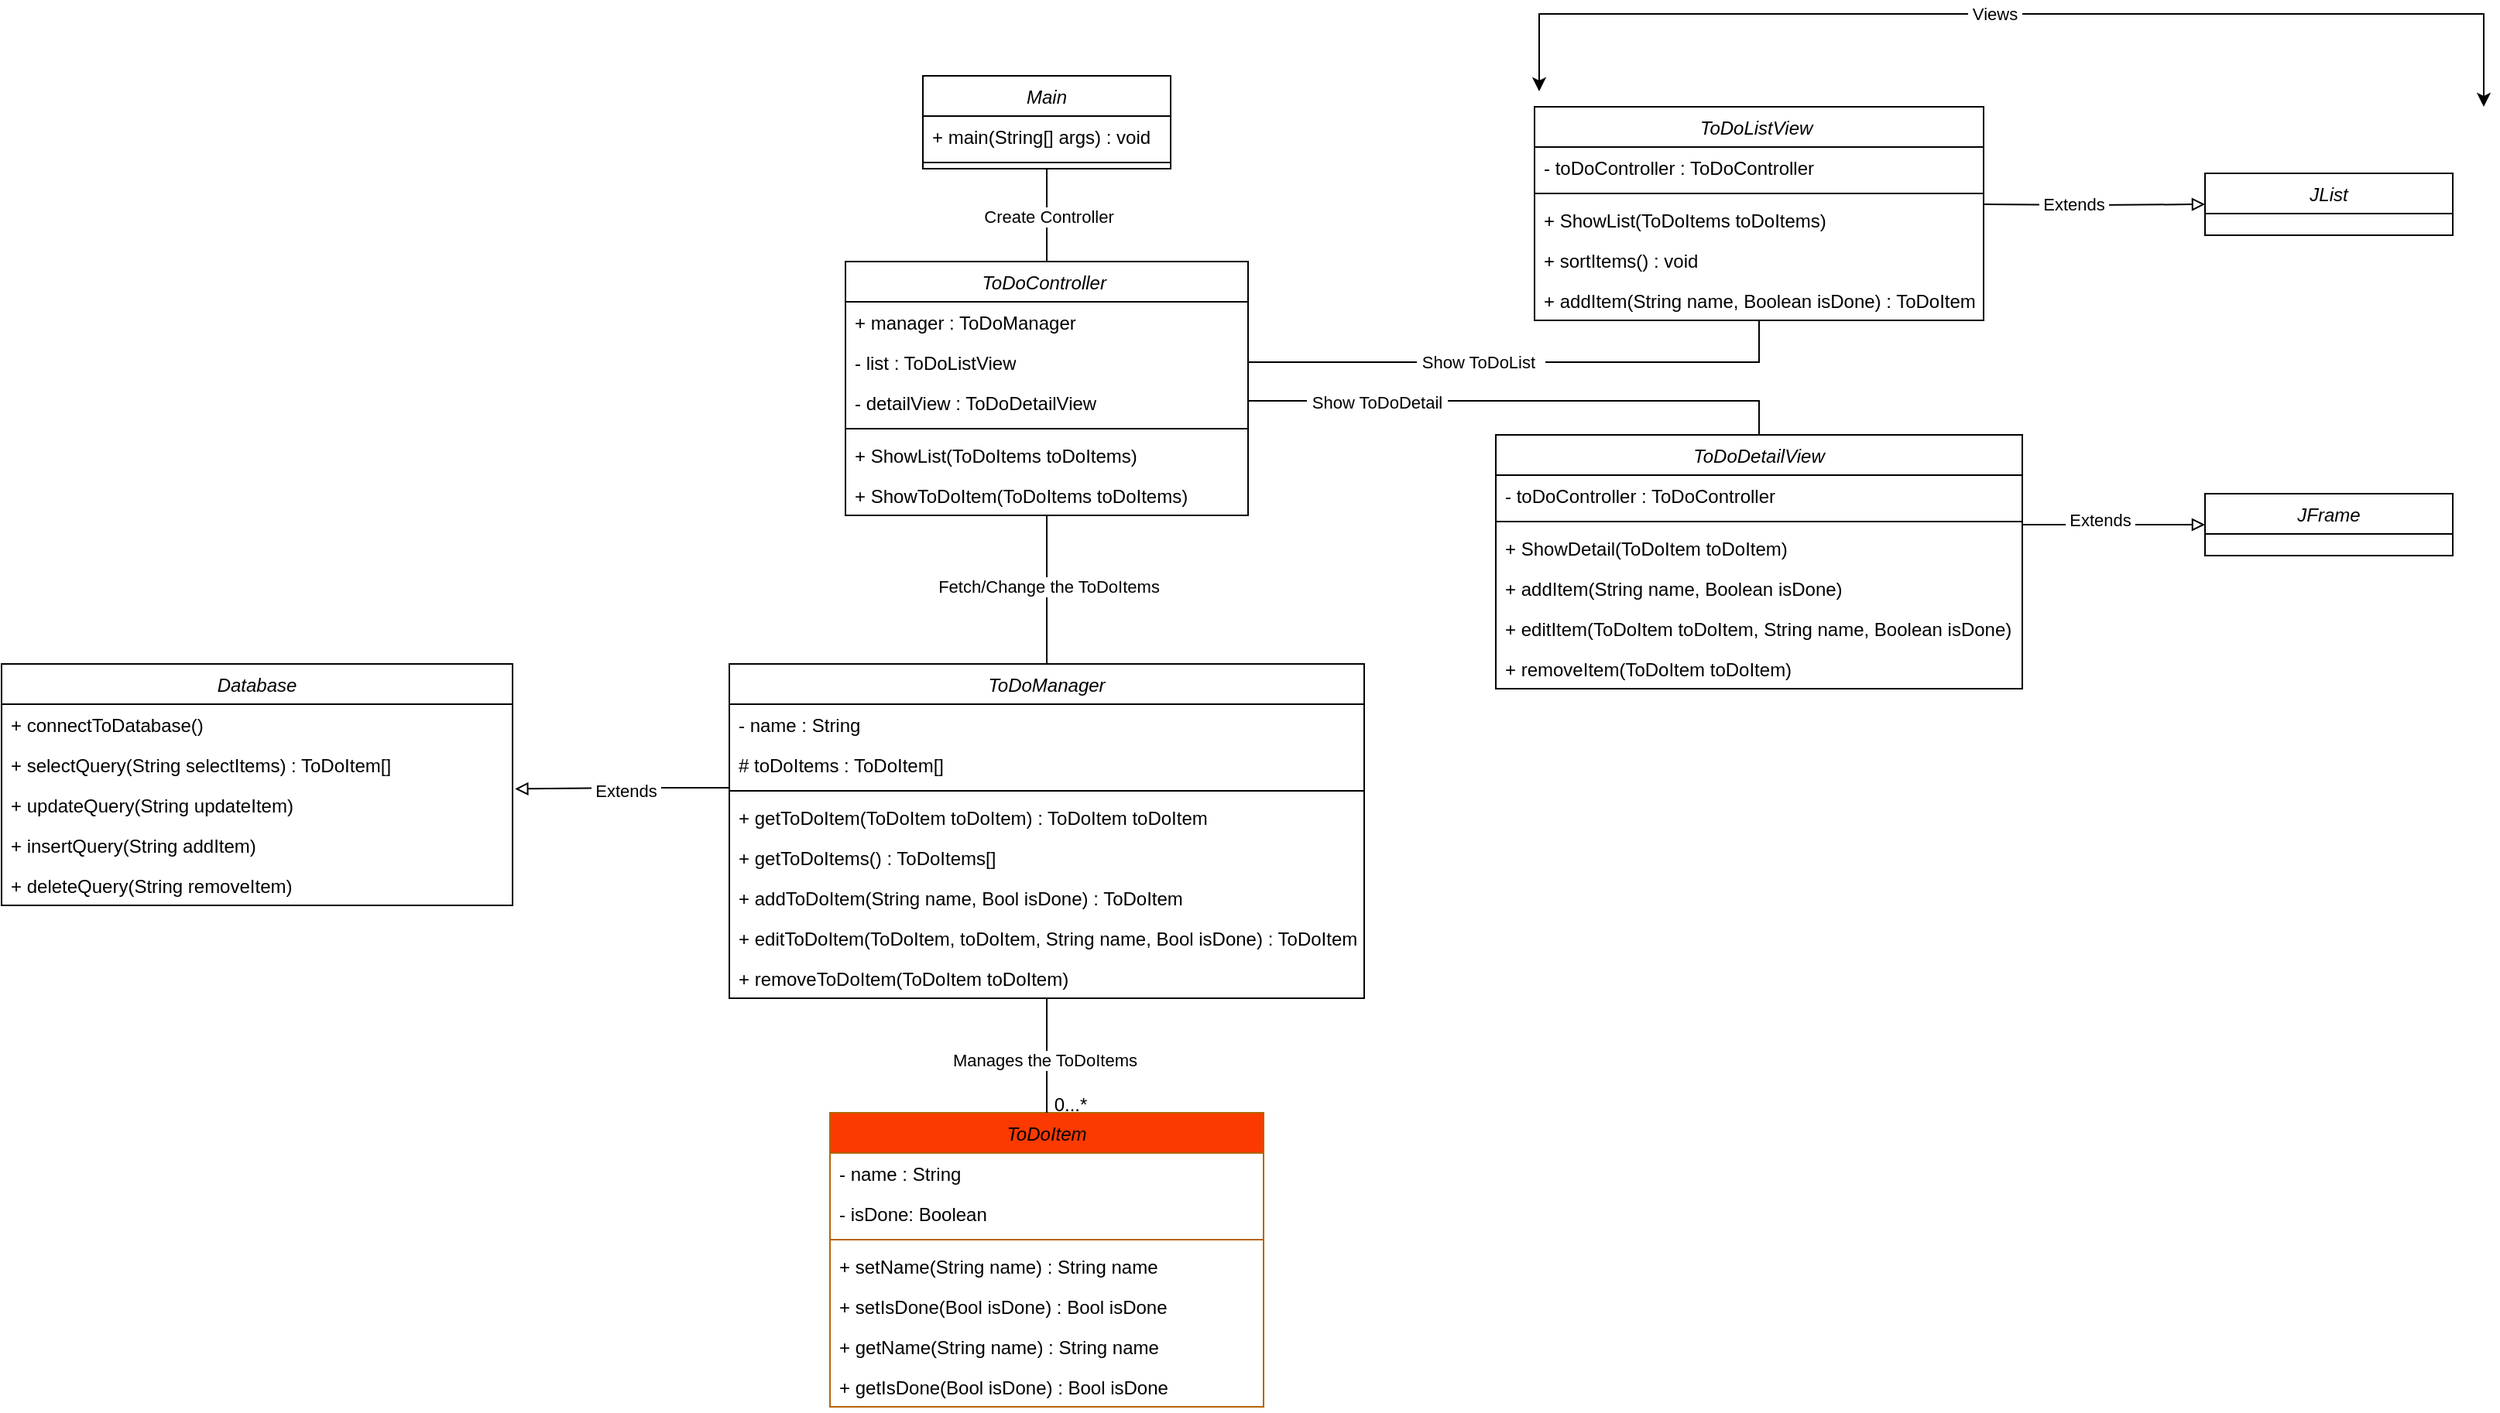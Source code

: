 <mxfile version="22.0.7" type="device">
  <diagram id="C5RBs43oDa-KdzZeNtuy" name="Page-1">
    <mxGraphModel dx="3407" dy="1148" grid="1" gridSize="10" guides="1" tooltips="1" connect="1" arrows="1" fold="1" page="1" pageScale="1" pageWidth="827" pageHeight="1169" math="0" shadow="0">
      <root>
        <mxCell id="WIyWlLk6GJQsqaUBKTNV-0" />
        <mxCell id="WIyWlLk6GJQsqaUBKTNV-1" parent="WIyWlLk6GJQsqaUBKTNV-0" />
        <mxCell id="5fqE5YbZ75JVKp_CWdm1-34" style="edgeStyle=orthogonalEdgeStyle;rounded=0;orthogonalLoop=1;jettySize=auto;html=1;entryX=0.5;entryY=0;entryDx=0;entryDy=0;endArrow=none;endFill=0;" parent="WIyWlLk6GJQsqaUBKTNV-1" source="5fqE5YbZ75JVKp_CWdm1-0" target="5fqE5YbZ75JVKp_CWdm1-6" edge="1">
          <mxGeometry relative="1" as="geometry" />
        </mxCell>
        <mxCell id="YKbZHUZuPkttWX-9JCF9-5" value="Create Controller" style="edgeLabel;html=1;align=center;verticalAlign=middle;resizable=0;points=[];" parent="5fqE5YbZ75JVKp_CWdm1-34" vertex="1" connectable="0">
          <mxGeometry x="0.022" y="1" relative="1" as="geometry">
            <mxPoint as="offset" />
          </mxGeometry>
        </mxCell>
        <mxCell id="5fqE5YbZ75JVKp_CWdm1-0" value="&lt;span style=&quot;font-weight: normal;&quot;&gt;&lt;i&gt;Main&lt;/i&gt;&lt;/span&gt;" style="swimlane;fontStyle=1;align=center;verticalAlign=top;childLayout=stackLayout;horizontal=1;startSize=26;horizontalStack=0;resizeParent=1;resizeParentMax=0;resizeLast=0;collapsible=1;marginBottom=0;whiteSpace=wrap;html=1;" parent="WIyWlLk6GJQsqaUBKTNV-1" vertex="1">
          <mxGeometry x="-195" y="140" width="160" height="60" as="geometry" />
        </mxCell>
        <mxCell id="5fqE5YbZ75JVKp_CWdm1-5" value="+ main(String[] args) : void" style="text;strokeColor=none;fillColor=none;align=left;verticalAlign=top;spacingLeft=4;spacingRight=4;overflow=hidden;rotatable=0;points=[[0,0.5],[1,0.5]];portConstraint=eastwest;whiteSpace=wrap;html=1;" parent="5fqE5YbZ75JVKp_CWdm1-0" vertex="1">
          <mxGeometry y="26" width="160" height="26" as="geometry" />
        </mxCell>
        <mxCell id="ok7mwBRD0pdlW0gtu_qI-12" value="" style="line;strokeWidth=1;fillColor=none;align=left;verticalAlign=middle;spacingTop=-1;spacingLeft=3;spacingRight=3;rotatable=0;labelPosition=right;points=[];portConstraint=eastwest;strokeColor=inherit;" parent="5fqE5YbZ75JVKp_CWdm1-0" vertex="1">
          <mxGeometry y="52" width="160" height="8" as="geometry" />
        </mxCell>
        <mxCell id="LbHd9xZjDyzRFHYZcat3-9" style="edgeStyle=orthogonalEdgeStyle;rounded=0;orthogonalLoop=1;jettySize=auto;html=1;entryX=0.5;entryY=0;entryDx=0;entryDy=0;endArrow=none;endFill=0;" parent="WIyWlLk6GJQsqaUBKTNV-1" source="5fqE5YbZ75JVKp_CWdm1-6" target="LbHd9xZjDyzRFHYZcat3-0" edge="1">
          <mxGeometry relative="1" as="geometry" />
        </mxCell>
        <mxCell id="LbHd9xZjDyzRFHYZcat3-10" value="Fetch/Change the ToDoItems" style="edgeLabel;html=1;align=center;verticalAlign=middle;resizable=0;points=[];" parent="LbHd9xZjDyzRFHYZcat3-9" vertex="1" connectable="0">
          <mxGeometry x="-0.045" y="1" relative="1" as="geometry">
            <mxPoint as="offset" />
          </mxGeometry>
        </mxCell>
        <mxCell id="5fqE5YbZ75JVKp_CWdm1-6" value="&lt;span style=&quot;font-weight: normal;&quot;&gt;&lt;i&gt;ToDoController&amp;nbsp;&lt;/i&gt;&lt;/span&gt;" style="swimlane;fontStyle=1;align=center;verticalAlign=top;childLayout=stackLayout;horizontal=1;startSize=26;horizontalStack=0;resizeParent=1;resizeParentMax=0;resizeLast=0;collapsible=1;marginBottom=0;whiteSpace=wrap;html=1;" parent="WIyWlLk6GJQsqaUBKTNV-1" vertex="1">
          <mxGeometry x="-245" y="260" width="260" height="164" as="geometry">
            <mxRectangle x="-80" y="240" width="200" height="30" as="alternateBounds" />
          </mxGeometry>
        </mxCell>
        <mxCell id="5fqE5YbZ75JVKp_CWdm1-7" value="+ manager : ToDoManager" style="text;strokeColor=none;fillColor=none;align=left;verticalAlign=top;spacingLeft=4;spacingRight=4;overflow=hidden;rotatable=0;points=[[0,0.5],[1,0.5]];portConstraint=eastwest;whiteSpace=wrap;html=1;" parent="5fqE5YbZ75JVKp_CWdm1-6" vertex="1">
          <mxGeometry y="26" width="260" height="26" as="geometry" />
        </mxCell>
        <mxCell id="YKbZHUZuPkttWX-9JCF9-0" value="- list : ToDoListView" style="text;strokeColor=none;fillColor=none;align=left;verticalAlign=top;spacingLeft=4;spacingRight=4;overflow=hidden;rotatable=0;points=[[0,0.5],[1,0.5]];portConstraint=eastwest;whiteSpace=wrap;html=1;" parent="5fqE5YbZ75JVKp_CWdm1-6" vertex="1">
          <mxGeometry y="52" width="260" height="26" as="geometry" />
        </mxCell>
        <mxCell id="YKbZHUZuPkttWX-9JCF9-1" value="- detailView : ToDoDetailView" style="text;strokeColor=none;fillColor=none;align=left;verticalAlign=top;spacingLeft=4;spacingRight=4;overflow=hidden;rotatable=0;points=[[0,0.5],[1,0.5]];portConstraint=eastwest;whiteSpace=wrap;html=1;" parent="5fqE5YbZ75JVKp_CWdm1-6" vertex="1">
          <mxGeometry y="78" width="260" height="26" as="geometry" />
        </mxCell>
        <mxCell id="YKbZHUZuPkttWX-9JCF9-3" value="" style="line;strokeWidth=1;fillColor=none;align=left;verticalAlign=middle;spacingTop=-1;spacingLeft=3;spacingRight=3;rotatable=0;labelPosition=right;points=[];portConstraint=eastwest;strokeColor=inherit;" parent="5fqE5YbZ75JVKp_CWdm1-6" vertex="1">
          <mxGeometry y="104" width="260" height="8" as="geometry" />
        </mxCell>
        <mxCell id="YKbZHUZuPkttWX-9JCF9-2" value="+ ShowList(ToDoItems toDoItems)" style="text;strokeColor=none;fillColor=none;align=left;verticalAlign=top;spacingLeft=4;spacingRight=4;overflow=hidden;rotatable=0;points=[[0,0.5],[1,0.5]];portConstraint=eastwest;whiteSpace=wrap;html=1;" parent="5fqE5YbZ75JVKp_CWdm1-6" vertex="1">
          <mxGeometry y="112" width="260" height="26" as="geometry" />
        </mxCell>
        <mxCell id="YKbZHUZuPkttWX-9JCF9-4" value="+ ShowToDoItem(ToDoItems toDoItems)" style="text;strokeColor=none;fillColor=none;align=left;verticalAlign=top;spacingLeft=4;spacingRight=4;overflow=hidden;rotatable=0;points=[[0,0.5],[1,0.5]];portConstraint=eastwest;whiteSpace=wrap;html=1;" parent="5fqE5YbZ75JVKp_CWdm1-6" vertex="1">
          <mxGeometry y="138" width="260" height="26" as="geometry" />
        </mxCell>
        <mxCell id="5fqE5YbZ75JVKp_CWdm1-8" value="&lt;span style=&quot;font-weight: normal;&quot;&gt;&lt;i&gt;ToDoListView&amp;nbsp;&lt;/i&gt;&lt;/span&gt;" style="swimlane;fontStyle=1;align=center;verticalAlign=top;childLayout=stackLayout;horizontal=1;startSize=26;horizontalStack=0;resizeParent=1;resizeParentMax=0;resizeLast=0;collapsible=1;marginBottom=0;whiteSpace=wrap;html=1;" parent="WIyWlLk6GJQsqaUBKTNV-1" vertex="1">
          <mxGeometry x="200" y="160" width="290" height="138" as="geometry" />
        </mxCell>
        <mxCell id="5fqE5YbZ75JVKp_CWdm1-9" value="- toDoController : ToDoController" style="text;strokeColor=none;fillColor=none;align=left;verticalAlign=top;spacingLeft=4;spacingRight=4;overflow=hidden;rotatable=0;points=[[0,0.5],[1,0.5]];portConstraint=eastwest;whiteSpace=wrap;html=1;" parent="5fqE5YbZ75JVKp_CWdm1-8" vertex="1">
          <mxGeometry y="26" width="290" height="26" as="geometry" />
        </mxCell>
        <mxCell id="e-FE5oejkT2-Shcc6JCW-2" value="" style="line;strokeWidth=1;fillColor=none;align=left;verticalAlign=middle;spacingTop=-1;spacingLeft=3;spacingRight=3;rotatable=0;labelPosition=right;points=[];portConstraint=eastwest;strokeColor=inherit;" parent="5fqE5YbZ75JVKp_CWdm1-8" vertex="1">
          <mxGeometry y="52" width="290" height="8" as="geometry" />
        </mxCell>
        <mxCell id="e-FE5oejkT2-Shcc6JCW-7" value="+ ShowList(ToDoItems toDoItems)" style="text;strokeColor=none;fillColor=none;align=left;verticalAlign=top;spacingLeft=4;spacingRight=4;overflow=hidden;rotatable=0;points=[[0,0.5],[1,0.5]];portConstraint=eastwest;whiteSpace=wrap;html=1;" parent="5fqE5YbZ75JVKp_CWdm1-8" vertex="1">
          <mxGeometry y="60" width="290" height="26" as="geometry" />
        </mxCell>
        <mxCell id="chpNhAoXZiFcMpMI81qR-28" value="+ sortItems() : void" style="text;strokeColor=none;fillColor=none;align=left;verticalAlign=top;spacingLeft=4;spacingRight=4;overflow=hidden;rotatable=0;points=[[0,0.5],[1,0.5]];portConstraint=eastwest;whiteSpace=wrap;html=1;" parent="5fqE5YbZ75JVKp_CWdm1-8" vertex="1">
          <mxGeometry y="86" width="290" height="26" as="geometry" />
        </mxCell>
        <mxCell id="ok7mwBRD0pdlW0gtu_qI-4" value="+ addItem(String name, Boolean isDone) : ToDoItem" style="text;strokeColor=none;fillColor=none;align=left;verticalAlign=top;spacingLeft=4;spacingRight=4;overflow=hidden;rotatable=0;points=[[0,0.5],[1,0.5]];portConstraint=eastwest;whiteSpace=wrap;html=1;" parent="5fqE5YbZ75JVKp_CWdm1-8" vertex="1">
          <mxGeometry y="112" width="290" height="26" as="geometry" />
        </mxCell>
        <mxCell id="chpNhAoXZiFcMpMI81qR-19" style="edgeStyle=orthogonalEdgeStyle;rounded=0;orthogonalLoop=1;jettySize=auto;html=1;endArrow=block;endFill=0;" parent="WIyWlLk6GJQsqaUBKTNV-1" source="5fqE5YbZ75JVKp_CWdm1-12" target="chpNhAoXZiFcMpMI81qR-13" edge="1">
          <mxGeometry relative="1" as="geometry">
            <Array as="points">
              <mxPoint x="560" y="430" />
              <mxPoint x="560" y="430" />
            </Array>
          </mxGeometry>
        </mxCell>
        <mxCell id="chpNhAoXZiFcMpMI81qR-21" value="&amp;nbsp;Extends&amp;nbsp;" style="edgeLabel;html=1;align=center;verticalAlign=middle;resizable=0;points=[];" parent="chpNhAoXZiFcMpMI81qR-19" vertex="1" connectable="0">
          <mxGeometry x="-0.143" y="3" relative="1" as="geometry">
            <mxPoint x="-1" as="offset" />
          </mxGeometry>
        </mxCell>
        <mxCell id="5fqE5YbZ75JVKp_CWdm1-12" value="&lt;span style=&quot;font-weight: normal;&quot;&gt;&lt;i&gt;ToDoDetailView&lt;/i&gt;&lt;/span&gt;" style="swimlane;fontStyle=1;align=center;verticalAlign=top;childLayout=stackLayout;horizontal=1;startSize=26;horizontalStack=0;resizeParent=1;resizeParentMax=0;resizeLast=0;collapsible=1;marginBottom=0;whiteSpace=wrap;html=1;" parent="WIyWlLk6GJQsqaUBKTNV-1" vertex="1">
          <mxGeometry x="175" y="372" width="340" height="164" as="geometry" />
        </mxCell>
        <mxCell id="brt0MuR9Pc4CnQYzuOFw-0" value="- toDoController : ToDoController&amp;nbsp;" style="text;strokeColor=none;fillColor=none;align=left;verticalAlign=top;spacingLeft=4;spacingRight=4;overflow=hidden;rotatable=0;points=[[0,0.5],[1,0.5]];portConstraint=eastwest;whiteSpace=wrap;html=1;" parent="5fqE5YbZ75JVKp_CWdm1-12" vertex="1">
          <mxGeometry y="26" width="340" height="26" as="geometry" />
        </mxCell>
        <mxCell id="brt0MuR9Pc4CnQYzuOFw-1" value="" style="line;strokeWidth=1;fillColor=none;align=left;verticalAlign=middle;spacingTop=-1;spacingLeft=3;spacingRight=3;rotatable=0;labelPosition=right;points=[];portConstraint=eastwest;strokeColor=inherit;" parent="5fqE5YbZ75JVKp_CWdm1-12" vertex="1">
          <mxGeometry y="52" width="340" height="8" as="geometry" />
        </mxCell>
        <mxCell id="e-FE5oejkT2-Shcc6JCW-9" value="+ ShowDetail(ToDoItem toDoItem)" style="text;strokeColor=none;fillColor=none;align=left;verticalAlign=top;spacingLeft=4;spacingRight=4;overflow=hidden;rotatable=0;points=[[0,0.5],[1,0.5]];portConstraint=eastwest;whiteSpace=wrap;html=1;" parent="5fqE5YbZ75JVKp_CWdm1-12" vertex="1">
          <mxGeometry y="60" width="340" height="26" as="geometry" />
        </mxCell>
        <mxCell id="MZkFQkuztekx0cr0IuyE-10" value="+ addItem(String name, Boolean isDone)" style="text;strokeColor=none;fillColor=none;align=left;verticalAlign=top;spacingLeft=4;spacingRight=4;overflow=hidden;rotatable=0;points=[[0,0.5],[1,0.5]];portConstraint=eastwest;whiteSpace=wrap;html=1;" parent="5fqE5YbZ75JVKp_CWdm1-12" vertex="1">
          <mxGeometry y="86" width="340" height="26" as="geometry" />
        </mxCell>
        <mxCell id="e-FE5oejkT2-Shcc6JCW-6" value="+ editItem(ToDoItem toDoItem, String name, Boolean isDone)" style="text;strokeColor=none;fillColor=none;align=left;verticalAlign=top;spacingLeft=4;spacingRight=4;overflow=hidden;rotatable=0;points=[[0,0.5],[1,0.5]];portConstraint=eastwest;whiteSpace=wrap;html=1;" parent="5fqE5YbZ75JVKp_CWdm1-12" vertex="1">
          <mxGeometry y="112" width="340" height="26" as="geometry" />
        </mxCell>
        <mxCell id="chpNhAoXZiFcMpMI81qR-27" value="+ removeItem(ToDoItem toDoItem)" style="text;strokeColor=none;fillColor=none;align=left;verticalAlign=top;spacingLeft=4;spacingRight=4;overflow=hidden;rotatable=0;points=[[0,0.5],[1,0.5]];portConstraint=eastwest;whiteSpace=wrap;html=1;" parent="5fqE5YbZ75JVKp_CWdm1-12" vertex="1">
          <mxGeometry y="138" width="340" height="26" as="geometry" />
        </mxCell>
        <mxCell id="5fqE5YbZ75JVKp_CWdm1-14" value="&lt;span style=&quot;font-weight: normal;&quot;&gt;&lt;i&gt;ToDoItem&lt;/i&gt;&lt;/span&gt;" style="swimlane;fontStyle=1;align=center;verticalAlign=top;childLayout=stackLayout;horizontal=1;startSize=26;horizontalStack=0;resizeParent=1;resizeParentMax=0;resizeLast=0;collapsible=1;marginBottom=0;whiteSpace=wrap;html=1;fillColor=#FA3A00;strokeColor=#b46504;" parent="WIyWlLk6GJQsqaUBKTNV-1" vertex="1">
          <mxGeometry x="-255" y="810" width="280" height="190" as="geometry" />
        </mxCell>
        <mxCell id="WXL3QWsiNKZZX-hc_rVJ-0" value="- name : String" style="text;strokeColor=none;fillColor=none;align=left;verticalAlign=top;spacingLeft=4;spacingRight=4;overflow=hidden;rotatable=0;points=[[0,0.5],[1,0.5]];portConstraint=eastwest;whiteSpace=wrap;html=1;" parent="5fqE5YbZ75JVKp_CWdm1-14" vertex="1">
          <mxGeometry y="26" width="280" height="26" as="geometry" />
        </mxCell>
        <mxCell id="5fqE5YbZ75JVKp_CWdm1-18" value="- isDone: Boolean" style="text;strokeColor=none;fillColor=none;align=left;verticalAlign=top;spacingLeft=4;spacingRight=4;overflow=hidden;rotatable=0;points=[[0,0.5],[1,0.5]];portConstraint=eastwest;whiteSpace=wrap;html=1;" parent="5fqE5YbZ75JVKp_CWdm1-14" vertex="1">
          <mxGeometry y="52" width="280" height="26" as="geometry" />
        </mxCell>
        <mxCell id="ok7mwBRD0pdlW0gtu_qI-7" value="" style="line;strokeWidth=1;fillColor=none;align=left;verticalAlign=middle;spacingTop=-1;spacingLeft=3;spacingRight=3;rotatable=0;labelPosition=right;points=[];portConstraint=eastwest;strokeColor=inherit;" parent="5fqE5YbZ75JVKp_CWdm1-14" vertex="1">
          <mxGeometry y="78" width="280" height="8" as="geometry" />
        </mxCell>
        <mxCell id="ok7mwBRD0pdlW0gtu_qI-6" value="+ setName(String name) : String name" style="text;strokeColor=none;fillColor=none;align=left;verticalAlign=top;spacingLeft=4;spacingRight=4;overflow=hidden;rotatable=0;points=[[0,0.5],[1,0.5]];portConstraint=eastwest;whiteSpace=wrap;html=1;" parent="5fqE5YbZ75JVKp_CWdm1-14" vertex="1">
          <mxGeometry y="86" width="280" height="26" as="geometry" />
        </mxCell>
        <mxCell id="ok7mwBRD0pdlW0gtu_qI-10" value="+ setIsDone(Bool isDone) : Bool isDone" style="text;strokeColor=none;fillColor=none;align=left;verticalAlign=top;spacingLeft=4;spacingRight=4;overflow=hidden;rotatable=0;points=[[0,0.5],[1,0.5]];portConstraint=eastwest;whiteSpace=wrap;html=1;" parent="5fqE5YbZ75JVKp_CWdm1-14" vertex="1">
          <mxGeometry y="112" width="280" height="26" as="geometry" />
        </mxCell>
        <mxCell id="ok7mwBRD0pdlW0gtu_qI-9" value="+ getName(String name) : String name" style="text;strokeColor=none;fillColor=none;align=left;verticalAlign=top;spacingLeft=4;spacingRight=4;overflow=hidden;rotatable=0;points=[[0,0.5],[1,0.5]];portConstraint=eastwest;whiteSpace=wrap;html=1;" parent="5fqE5YbZ75JVKp_CWdm1-14" vertex="1">
          <mxGeometry y="138" width="280" height="26" as="geometry" />
        </mxCell>
        <mxCell id="ok7mwBRD0pdlW0gtu_qI-8" value="+ getIsDone(Bool isDone) : Bool isDone" style="text;strokeColor=none;fillColor=none;align=left;verticalAlign=top;spacingLeft=4;spacingRight=4;overflow=hidden;rotatable=0;points=[[0,0.5],[1,0.5]];portConstraint=eastwest;whiteSpace=wrap;html=1;" parent="5fqE5YbZ75JVKp_CWdm1-14" vertex="1">
          <mxGeometry y="164" width="280" height="26" as="geometry" />
        </mxCell>
        <mxCell id="chpNhAoXZiFcMpMI81qR-7" style="edgeStyle=orthogonalEdgeStyle;rounded=0;orthogonalLoop=1;jettySize=auto;html=1;entryX=0.5;entryY=0;entryDx=0;entryDy=0;endArrow=none;endFill=0;" parent="WIyWlLk6GJQsqaUBKTNV-1" source="LbHd9xZjDyzRFHYZcat3-0" target="5fqE5YbZ75JVKp_CWdm1-14" edge="1">
          <mxGeometry relative="1" as="geometry" />
        </mxCell>
        <mxCell id="chpNhAoXZiFcMpMI81qR-8" value="Manages the ToDoItems&amp;nbsp;" style="edgeLabel;html=1;align=center;verticalAlign=middle;resizable=0;points=[];" parent="chpNhAoXZiFcMpMI81qR-7" vertex="1" connectable="0">
          <mxGeometry x="0.062" relative="1" as="geometry">
            <mxPoint as="offset" />
          </mxGeometry>
        </mxCell>
        <mxCell id="LbHd9xZjDyzRFHYZcat3-0" value="&lt;span style=&quot;font-weight: normal;&quot;&gt;&lt;i&gt;ToDoManager&lt;/i&gt;&lt;/span&gt;" style="swimlane;fontStyle=1;align=center;verticalAlign=top;childLayout=stackLayout;horizontal=1;startSize=26;horizontalStack=0;resizeParent=1;resizeParentMax=0;resizeLast=0;collapsible=1;marginBottom=0;whiteSpace=wrap;html=1;" parent="WIyWlLk6GJQsqaUBKTNV-1" vertex="1">
          <mxGeometry x="-320" y="520" width="410" height="216" as="geometry">
            <mxRectangle x="-80" y="240" width="200" height="30" as="alternateBounds" />
          </mxGeometry>
        </mxCell>
        <mxCell id="LbHd9xZjDyzRFHYZcat3-1" value="- name : String" style="text;strokeColor=none;fillColor=none;align=left;verticalAlign=top;spacingLeft=4;spacingRight=4;overflow=hidden;rotatable=0;points=[[0,0.5],[1,0.5]];portConstraint=eastwest;whiteSpace=wrap;html=1;" parent="LbHd9xZjDyzRFHYZcat3-0" vertex="1">
          <mxGeometry y="26" width="410" height="26" as="geometry" />
        </mxCell>
        <mxCell id="LbHd9xZjDyzRFHYZcat3-2" value="# toDoItems : ToDoItem[]" style="text;strokeColor=none;fillColor=none;align=left;verticalAlign=top;spacingLeft=4;spacingRight=4;overflow=hidden;rotatable=0;points=[[0,0.5],[1,0.5]];portConstraint=eastwest;whiteSpace=wrap;html=1;" parent="LbHd9xZjDyzRFHYZcat3-0" vertex="1">
          <mxGeometry y="52" width="410" height="26" as="geometry" />
        </mxCell>
        <mxCell id="LbHd9xZjDyzRFHYZcat3-4" value="" style="line;strokeWidth=1;fillColor=none;align=left;verticalAlign=middle;spacingTop=-1;spacingLeft=3;spacingRight=3;rotatable=0;labelPosition=right;points=[];portConstraint=eastwest;strokeColor=inherit;" parent="LbHd9xZjDyzRFHYZcat3-0" vertex="1">
          <mxGeometry y="78" width="410" height="8" as="geometry" />
        </mxCell>
        <mxCell id="LbHd9xZjDyzRFHYZcat3-5" value="+ getToDoItem(ToDoItem toDoItem) : ToDoItem toDoItem" style="text;strokeColor=none;fillColor=none;align=left;verticalAlign=top;spacingLeft=4;spacingRight=4;overflow=hidden;rotatable=0;points=[[0,0.5],[1,0.5]];portConstraint=eastwest;whiteSpace=wrap;html=1;" parent="LbHd9xZjDyzRFHYZcat3-0" vertex="1">
          <mxGeometry y="86" width="410" height="26" as="geometry" />
        </mxCell>
        <mxCell id="ok7mwBRD0pdlW0gtu_qI-0" value="+ getToDoItems() : ToDoItems[]" style="text;strokeColor=none;fillColor=none;align=left;verticalAlign=top;spacingLeft=4;spacingRight=4;overflow=hidden;rotatable=0;points=[[0,0.5],[1,0.5]];portConstraint=eastwest;whiteSpace=wrap;html=1;" parent="LbHd9xZjDyzRFHYZcat3-0" vertex="1">
          <mxGeometry y="112" width="410" height="26" as="geometry" />
        </mxCell>
        <mxCell id="chpNhAoXZiFcMpMI81qR-0" value="+ addToDoItem(String name, Bool isDone) : ToDoItem" style="text;strokeColor=none;fillColor=none;align=left;verticalAlign=top;spacingLeft=4;spacingRight=4;overflow=hidden;rotatable=0;points=[[0,0.5],[1,0.5]];portConstraint=eastwest;whiteSpace=wrap;html=1;" parent="LbHd9xZjDyzRFHYZcat3-0" vertex="1">
          <mxGeometry y="138" width="410" height="26" as="geometry" />
        </mxCell>
        <mxCell id="aI7xVAJubjyStG4638ZR-0" value="+ editToDoItem(ToDoItem, toDoItem, String name, Bool isDone) : ToDoItem" style="text;strokeColor=none;fillColor=none;align=left;verticalAlign=top;spacingLeft=4;spacingRight=4;overflow=hidden;rotatable=0;points=[[0,0.5],[1,0.5]];portConstraint=eastwest;whiteSpace=wrap;html=1;" parent="LbHd9xZjDyzRFHYZcat3-0" vertex="1">
          <mxGeometry y="164" width="410" height="26" as="geometry" />
        </mxCell>
        <mxCell id="aI7xVAJubjyStG4638ZR-1" value="+ removeToDoItem(ToDoItem toDoItem)" style="text;strokeColor=none;fillColor=none;align=left;verticalAlign=top;spacingLeft=4;spacingRight=4;overflow=hidden;rotatable=0;points=[[0,0.5],[1,0.5]];portConstraint=eastwest;whiteSpace=wrap;html=1;" parent="LbHd9xZjDyzRFHYZcat3-0" vertex="1">
          <mxGeometry y="190" width="410" height="26" as="geometry" />
        </mxCell>
        <mxCell id="chpNhAoXZiFcMpMI81qR-9" style="edgeStyle=orthogonalEdgeStyle;rounded=0;orthogonalLoop=1;jettySize=auto;html=1;exitX=1;exitY=0.5;exitDx=0;exitDy=0;endArrow=none;endFill=0;" parent="WIyWlLk6GJQsqaUBKTNV-1" source="YKbZHUZuPkttWX-9JCF9-0" target="5fqE5YbZ75JVKp_CWdm1-8" edge="1">
          <mxGeometry relative="1" as="geometry" />
        </mxCell>
        <mxCell id="chpNhAoXZiFcMpMI81qR-11" value="&amp;nbsp;Show ToDoList&amp;nbsp;&amp;nbsp;" style="edgeLabel;html=1;align=center;verticalAlign=middle;resizable=0;points=[];" parent="chpNhAoXZiFcMpMI81qR-9" vertex="1" connectable="0">
          <mxGeometry x="-0.153" y="-1" relative="1" as="geometry">
            <mxPoint x="-1" y="-1" as="offset" />
          </mxGeometry>
        </mxCell>
        <mxCell id="chpNhAoXZiFcMpMI81qR-10" style="edgeStyle=orthogonalEdgeStyle;rounded=0;orthogonalLoop=1;jettySize=auto;html=1;exitX=1;exitY=0.5;exitDx=0;exitDy=0;endArrow=none;endFill=0;" parent="WIyWlLk6GJQsqaUBKTNV-1" source="YKbZHUZuPkttWX-9JCF9-2" target="5fqE5YbZ75JVKp_CWdm1-12" edge="1">
          <mxGeometry relative="1" as="geometry">
            <Array as="points">
              <mxPoint x="15" y="350" />
              <mxPoint x="345" y="350" />
            </Array>
          </mxGeometry>
        </mxCell>
        <mxCell id="chpNhAoXZiFcMpMI81qR-12" value="&amp;nbsp;Show ToDoDetail&amp;nbsp;" style="edgeLabel;html=1;align=center;verticalAlign=middle;resizable=0;points=[];" parent="chpNhAoXZiFcMpMI81qR-10" vertex="1" connectable="0">
          <mxGeometry x="-0.394" y="-3" relative="1" as="geometry">
            <mxPoint y="-2" as="offset" />
          </mxGeometry>
        </mxCell>
        <mxCell id="chpNhAoXZiFcMpMI81qR-13" value="&lt;span style=&quot;font-weight: normal;&quot;&gt;&lt;i&gt;JFrame&lt;/i&gt;&lt;/span&gt;" style="swimlane;fontStyle=1;align=center;verticalAlign=top;childLayout=stackLayout;horizontal=1;startSize=26;horizontalStack=0;resizeParent=1;resizeParentMax=0;resizeLast=0;collapsible=1;marginBottom=0;whiteSpace=wrap;html=1;" parent="WIyWlLk6GJQsqaUBKTNV-1" vertex="1">
          <mxGeometry x="633" y="410" width="160" height="40" as="geometry" />
        </mxCell>
        <mxCell id="chpNhAoXZiFcMpMI81qR-17" value="&lt;span style=&quot;font-weight: normal;&quot;&gt;&lt;i&gt;JList&lt;/i&gt;&lt;/span&gt;" style="swimlane;fontStyle=1;align=center;verticalAlign=top;childLayout=stackLayout;horizontal=1;startSize=26;horizontalStack=0;resizeParent=1;resizeParentMax=0;resizeLast=0;collapsible=1;marginBottom=0;whiteSpace=wrap;html=1;" parent="WIyWlLk6GJQsqaUBKTNV-1" vertex="1">
          <mxGeometry x="633" y="203" width="160" height="40" as="geometry" />
        </mxCell>
        <mxCell id="chpNhAoXZiFcMpMI81qR-18" style="edgeStyle=orthogonalEdgeStyle;rounded=0;orthogonalLoop=1;jettySize=auto;html=1;endArrow=block;endFill=0;" parent="WIyWlLk6GJQsqaUBKTNV-1" target="chpNhAoXZiFcMpMI81qR-17" edge="1">
          <mxGeometry relative="1" as="geometry">
            <mxPoint x="490" y="223" as="sourcePoint" />
          </mxGeometry>
        </mxCell>
        <mxCell id="chpNhAoXZiFcMpMI81qR-25" value="&amp;nbsp;Extends&amp;nbsp;" style="edgeLabel;html=1;align=center;verticalAlign=middle;resizable=0;points=[];" parent="chpNhAoXZiFcMpMI81qR-18" vertex="1" connectable="0">
          <mxGeometry x="-0.199" y="1" relative="1" as="geometry">
            <mxPoint as="offset" />
          </mxGeometry>
        </mxCell>
        <mxCell id="ok7mwBRD0pdlW0gtu_qI-1" value="" style="endArrow=classic;html=1;rounded=0;endFill=1;startArrow=classic;startFill=1;" parent="WIyWlLk6GJQsqaUBKTNV-1" edge="1">
          <mxGeometry width="50" height="50" relative="1" as="geometry">
            <mxPoint x="203" y="150" as="sourcePoint" />
            <mxPoint x="813" y="160" as="targetPoint" />
            <Array as="points">
              <mxPoint x="203" y="100" />
              <mxPoint x="813" y="100" />
            </Array>
          </mxGeometry>
        </mxCell>
        <mxCell id="ok7mwBRD0pdlW0gtu_qI-2" value="&amp;nbsp;Views&amp;nbsp;" style="edgeLabel;html=1;align=center;verticalAlign=middle;resizable=0;points=[];" parent="ok7mwBRD0pdlW0gtu_qI-1" vertex="1" connectable="0">
          <mxGeometry x="-0.047" relative="1" as="geometry">
            <mxPoint x="1" as="offset" />
          </mxGeometry>
        </mxCell>
        <mxCell id="ok7mwBRD0pdlW0gtu_qI-5" value="0...*" style="text;html=1;align=center;verticalAlign=middle;resizable=0;points=[];autosize=1;strokeColor=none;fillColor=none;" parent="WIyWlLk6GJQsqaUBKTNV-1" vertex="1">
          <mxGeometry x="-120" y="790" width="40" height="30" as="geometry" />
        </mxCell>
        <mxCell id="MZkFQkuztekx0cr0IuyE-0" value="&lt;span style=&quot;font-weight: normal;&quot;&gt;&lt;i&gt;Database&lt;/i&gt;&lt;/span&gt;" style="swimlane;fontStyle=1;align=center;verticalAlign=top;childLayout=stackLayout;horizontal=1;startSize=26;horizontalStack=0;resizeParent=1;resizeParentMax=0;resizeLast=0;collapsible=1;marginBottom=0;whiteSpace=wrap;html=1;" parent="WIyWlLk6GJQsqaUBKTNV-1" vertex="1">
          <mxGeometry x="-790" y="520" width="330" height="156" as="geometry">
            <mxRectangle x="-80" y="240" width="200" height="30" as="alternateBounds" />
          </mxGeometry>
        </mxCell>
        <mxCell id="MZkFQkuztekx0cr0IuyE-11" value="+ connectToDatabase()" style="text;strokeColor=none;fillColor=none;align=left;verticalAlign=top;spacingLeft=4;spacingRight=4;overflow=hidden;rotatable=0;points=[[0,0.5],[1,0.5]];portConstraint=eastwest;whiteSpace=wrap;html=1;" parent="MZkFQkuztekx0cr0IuyE-0" vertex="1">
          <mxGeometry y="26" width="330" height="26" as="geometry" />
        </mxCell>
        <mxCell id="MZkFQkuztekx0cr0IuyE-14" value="+ selectQuery(String selectItems) : ToDoItem[]" style="text;strokeColor=none;fillColor=none;align=left;verticalAlign=top;spacingLeft=4;spacingRight=4;overflow=hidden;rotatable=0;points=[[0,0.5],[1,0.5]];portConstraint=eastwest;whiteSpace=wrap;html=1;" parent="MZkFQkuztekx0cr0IuyE-0" vertex="1">
          <mxGeometry y="52" width="330" height="26" as="geometry" />
        </mxCell>
        <mxCell id="MZkFQkuztekx0cr0IuyE-16" value="+ updateQuery(String updateItem)" style="text;strokeColor=none;fillColor=none;align=left;verticalAlign=top;spacingLeft=4;spacingRight=4;overflow=hidden;rotatable=0;points=[[0,0.5],[1,0.5]];portConstraint=eastwest;whiteSpace=wrap;html=1;" parent="MZkFQkuztekx0cr0IuyE-0" vertex="1">
          <mxGeometry y="78" width="330" height="26" as="geometry" />
        </mxCell>
        <mxCell id="MZkFQkuztekx0cr0IuyE-13" value="+ insertQuery(String addItem)" style="text;strokeColor=none;fillColor=none;align=left;verticalAlign=top;spacingLeft=4;spacingRight=4;overflow=hidden;rotatable=0;points=[[0,0.5],[1,0.5]];portConstraint=eastwest;whiteSpace=wrap;html=1;" parent="MZkFQkuztekx0cr0IuyE-0" vertex="1">
          <mxGeometry y="104" width="330" height="26" as="geometry" />
        </mxCell>
        <mxCell id="MZkFQkuztekx0cr0IuyE-15" value="+ deleteQuery(String removeItem)" style="text;strokeColor=none;fillColor=none;align=left;verticalAlign=top;spacingLeft=4;spacingRight=4;overflow=hidden;rotatable=0;points=[[0,0.5],[1,0.5]];portConstraint=eastwest;whiteSpace=wrap;html=1;" parent="MZkFQkuztekx0cr0IuyE-0" vertex="1">
          <mxGeometry y="130" width="330" height="26" as="geometry" />
        </mxCell>
        <mxCell id="MZkFQkuztekx0cr0IuyE-17" style="edgeStyle=orthogonalEdgeStyle;rounded=0;orthogonalLoop=1;jettySize=auto;html=1;entryX=1.005;entryY=0.106;entryDx=0;entryDy=0;entryPerimeter=0;endArrow=block;endFill=0;exitX=0;exitY=0.25;exitDx=0;exitDy=0;exitPerimeter=0;" parent="WIyWlLk6GJQsqaUBKTNV-1" source="LbHd9xZjDyzRFHYZcat3-4" target="MZkFQkuztekx0cr0IuyE-16" edge="1">
          <mxGeometry relative="1" as="geometry">
            <mxPoint x="-282.64" y="602.36" as="sourcePoint" />
            <mxPoint x="-460.0" y="601.636" as="targetPoint" />
          </mxGeometry>
        </mxCell>
        <mxCell id="MZkFQkuztekx0cr0IuyE-18" value="&amp;nbsp;Extends&amp;nbsp;" style="edgeLabel;html=1;align=center;verticalAlign=middle;resizable=0;points=[];" parent="MZkFQkuztekx0cr0IuyE-17" vertex="1" connectable="0">
          <mxGeometry x="0.146" y="2" relative="1" as="geometry">
            <mxPoint x="11" y="-1" as="offset" />
          </mxGeometry>
        </mxCell>
      </root>
    </mxGraphModel>
  </diagram>
</mxfile>
